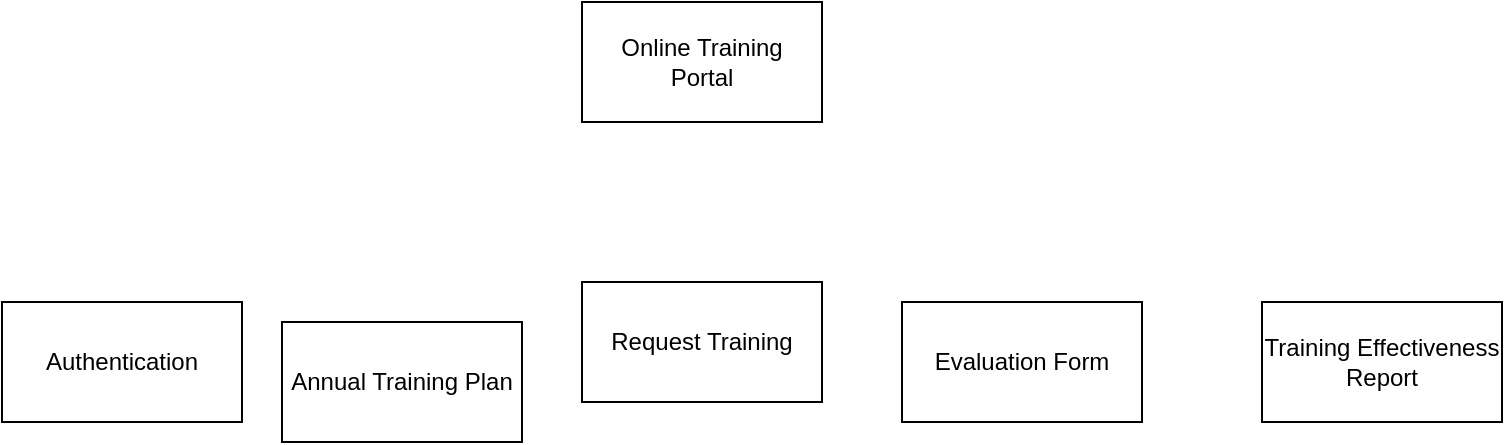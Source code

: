 <mxfile version="14.5.3" type="github">
  <diagram id="V5OVmgoVf4vTga9Co8hZ" name="Page-1">
    <mxGraphModel dx="1673" dy="934" grid="1" gridSize="10" guides="1" tooltips="1" connect="1" arrows="1" fold="1" page="1" pageScale="1" pageWidth="850" pageHeight="1100" math="0" shadow="0">
      <root>
        <mxCell id="0" />
        <mxCell id="1" parent="0" />
        <mxCell id="yCe1qsExgLvg4SowoMCY-1" value="Online Training&lt;br&gt;Portal" style="rounded=0;whiteSpace=wrap;html=1;" vertex="1" parent="1">
          <mxGeometry x="330" y="100" width="120" height="60" as="geometry" />
        </mxCell>
        <mxCell id="yCe1qsExgLvg4SowoMCY-2" value="Authentication" style="rounded=0;whiteSpace=wrap;html=1;" vertex="1" parent="1">
          <mxGeometry x="40" y="250" width="120" height="60" as="geometry" />
        </mxCell>
        <mxCell id="yCe1qsExgLvg4SowoMCY-3" value="Request Training" style="rounded=0;whiteSpace=wrap;html=1;" vertex="1" parent="1">
          <mxGeometry x="330" y="240" width="120" height="60" as="geometry" />
        </mxCell>
        <mxCell id="yCe1qsExgLvg4SowoMCY-4" value="Evaluation Form" style="rounded=0;whiteSpace=wrap;html=1;" vertex="1" parent="1">
          <mxGeometry x="490" y="250" width="120" height="60" as="geometry" />
        </mxCell>
        <mxCell id="yCe1qsExgLvg4SowoMCY-6" value="Training Effectiveness&lt;br&gt;Report" style="rounded=0;whiteSpace=wrap;html=1;" vertex="1" parent="1">
          <mxGeometry x="670" y="250" width="120" height="60" as="geometry" />
        </mxCell>
        <mxCell id="yCe1qsExgLvg4SowoMCY-7" value="Annual Training Plan" style="rounded=0;whiteSpace=wrap;html=1;" vertex="1" parent="1">
          <mxGeometry x="180" y="260" width="120" height="60" as="geometry" />
        </mxCell>
      </root>
    </mxGraphModel>
  </diagram>
</mxfile>

